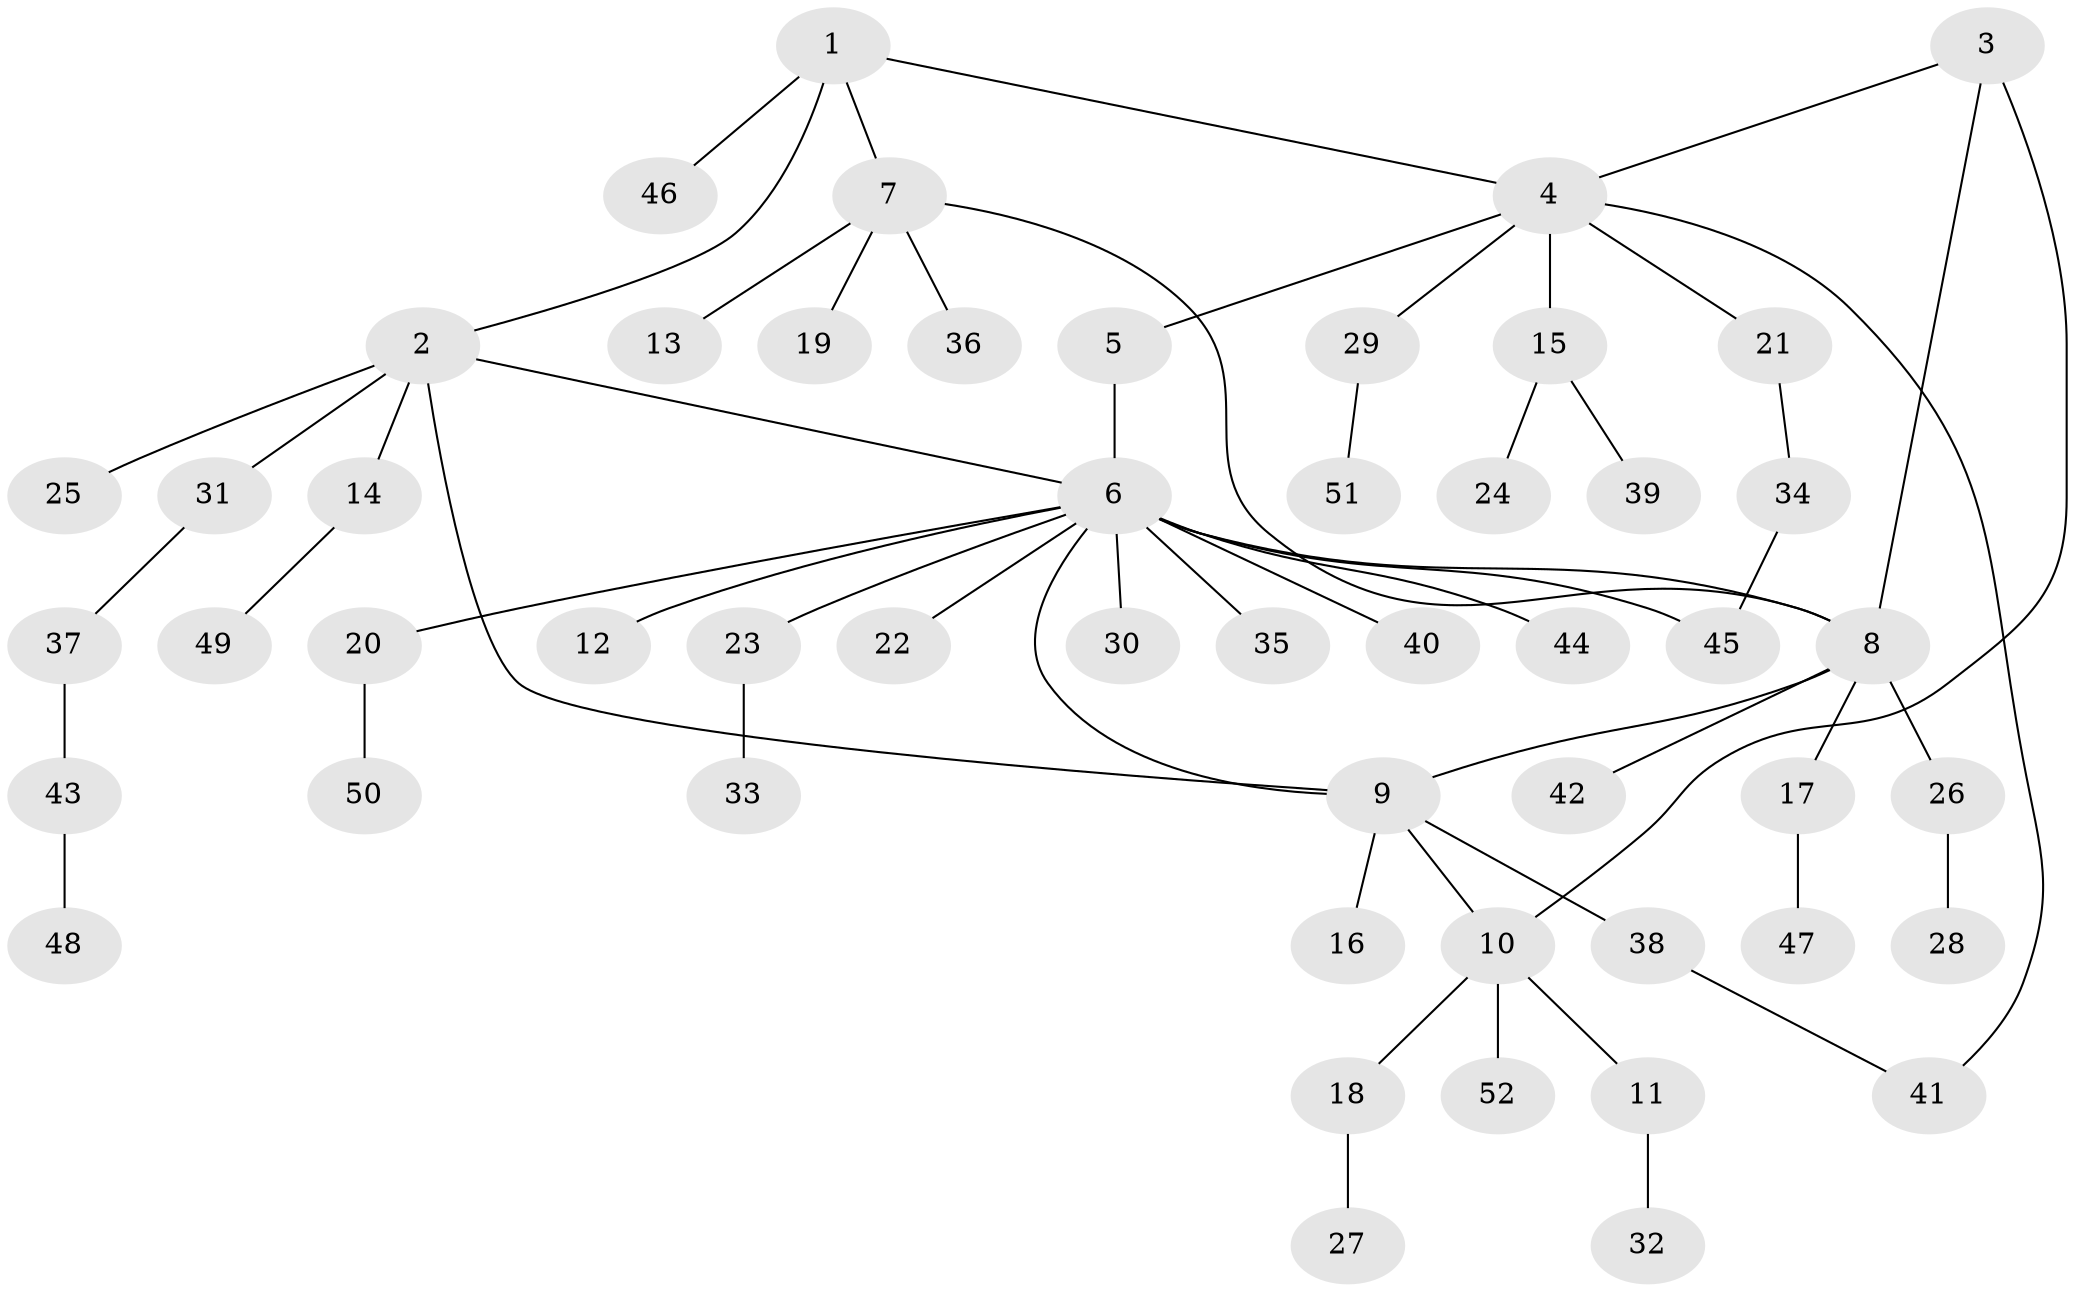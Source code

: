 // Generated by graph-tools (version 1.1) at 2025/37/03/09/25 02:37:43]
// undirected, 52 vertices, 59 edges
graph export_dot {
graph [start="1"]
  node [color=gray90,style=filled];
  1;
  2;
  3;
  4;
  5;
  6;
  7;
  8;
  9;
  10;
  11;
  12;
  13;
  14;
  15;
  16;
  17;
  18;
  19;
  20;
  21;
  22;
  23;
  24;
  25;
  26;
  27;
  28;
  29;
  30;
  31;
  32;
  33;
  34;
  35;
  36;
  37;
  38;
  39;
  40;
  41;
  42;
  43;
  44;
  45;
  46;
  47;
  48;
  49;
  50;
  51;
  52;
  1 -- 2;
  1 -- 4;
  1 -- 7;
  1 -- 46;
  2 -- 6;
  2 -- 9;
  2 -- 14;
  2 -- 25;
  2 -- 31;
  3 -- 4;
  3 -- 8;
  3 -- 10;
  4 -- 5;
  4 -- 15;
  4 -- 21;
  4 -- 29;
  4 -- 41;
  5 -- 6;
  6 -- 8;
  6 -- 9;
  6 -- 12;
  6 -- 20;
  6 -- 22;
  6 -- 23;
  6 -- 30;
  6 -- 35;
  6 -- 40;
  6 -- 44;
  6 -- 45;
  7 -- 8;
  7 -- 13;
  7 -- 19;
  7 -- 36;
  8 -- 9;
  8 -- 17;
  8 -- 26;
  8 -- 42;
  9 -- 10;
  9 -- 16;
  9 -- 38;
  10 -- 11;
  10 -- 18;
  10 -- 52;
  11 -- 32;
  14 -- 49;
  15 -- 24;
  15 -- 39;
  17 -- 47;
  18 -- 27;
  20 -- 50;
  21 -- 34;
  23 -- 33;
  26 -- 28;
  29 -- 51;
  31 -- 37;
  34 -- 45;
  37 -- 43;
  38 -- 41;
  43 -- 48;
}

